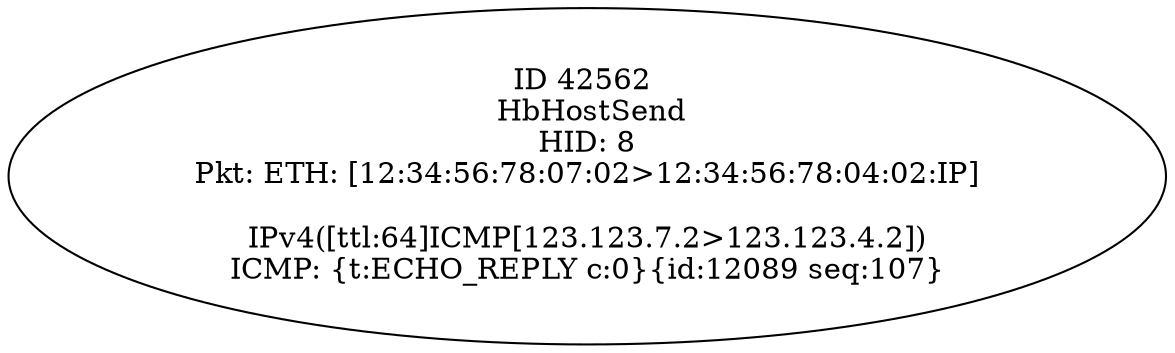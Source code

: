 strict digraph G {
42562 [shape=oval, event=<hb_events.HbHostSend object at 0x110d4a790>, label="ID 42562 
 HbHostSend
HID: 8
Pkt: ETH: [12:34:56:78:07:02>12:34:56:78:04:02:IP]

IPv4([ttl:64]ICMP[123.123.7.2>123.123.4.2])
ICMP: {t:ECHO_REPLY c:0}{id:12089 seq:107}"];
}
